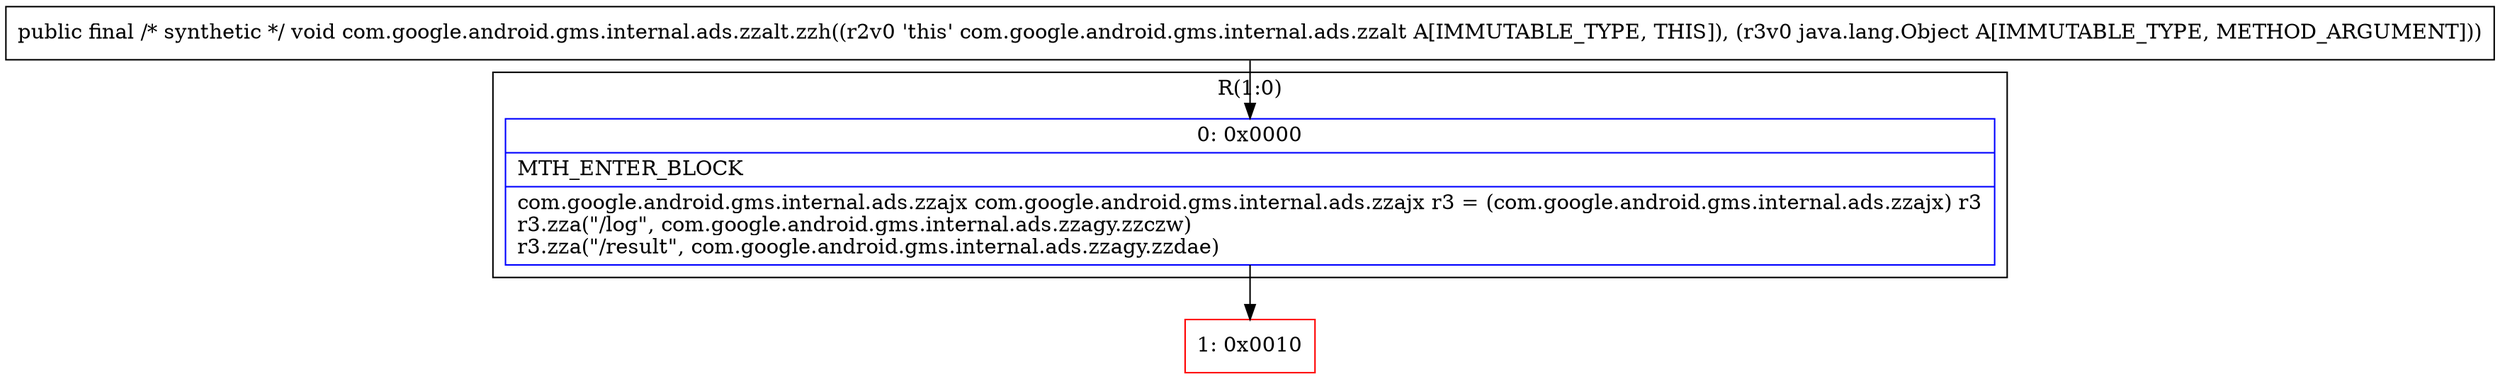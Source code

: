 digraph "CFG forcom.google.android.gms.internal.ads.zzalt.zzh(Ljava\/lang\/Object;)V" {
subgraph cluster_Region_819060658 {
label = "R(1:0)";
node [shape=record,color=blue];
Node_0 [shape=record,label="{0\:\ 0x0000|MTH_ENTER_BLOCK\l|com.google.android.gms.internal.ads.zzajx com.google.android.gms.internal.ads.zzajx r3 = (com.google.android.gms.internal.ads.zzajx) r3\lr3.zza(\"\/log\", com.google.android.gms.internal.ads.zzagy.zzczw)\lr3.zza(\"\/result\", com.google.android.gms.internal.ads.zzagy.zzdae)\l}"];
}
Node_1 [shape=record,color=red,label="{1\:\ 0x0010}"];
MethodNode[shape=record,label="{public final \/* synthetic *\/ void com.google.android.gms.internal.ads.zzalt.zzh((r2v0 'this' com.google.android.gms.internal.ads.zzalt A[IMMUTABLE_TYPE, THIS]), (r3v0 java.lang.Object A[IMMUTABLE_TYPE, METHOD_ARGUMENT])) }"];
MethodNode -> Node_0;
Node_0 -> Node_1;
}

